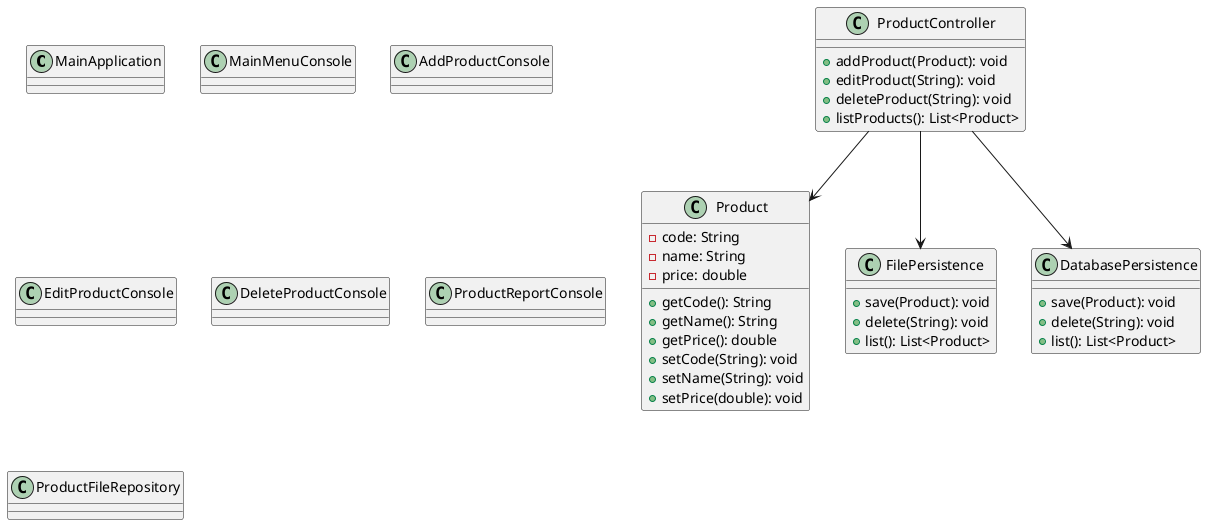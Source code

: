 @startuml
class MainApplication

class MainMenuConsole
        class AddProductConsole
        class EditProductConsole
        class DeleteProductConsole
        class ProductReportConsole

class ProductController
class ProductFileRepository

class Product {
    - code: String
    - name: String
    - price: double
    + getCode(): String
    + getName(): String
    + getPrice(): double
    + setCode(String): void
    + setName(String): void
    + setPrice(double): void
}

class ProductController {
    + addProduct(Product): void
    + editProduct(String): void
    + deleteProduct(String): void
    + listProducts(): List<Product>
}

class FilePersistence {
    + save(Product): void
    + delete(String): void
    + list(): List<Product>
}

class DatabasePersistence {
    + save(Product): void
    + delete(String): void
    + list(): List<Product>
}

ProductController --> Product
ProductController --> FilePersistence
ProductController --> DatabasePersistence
@enduml
